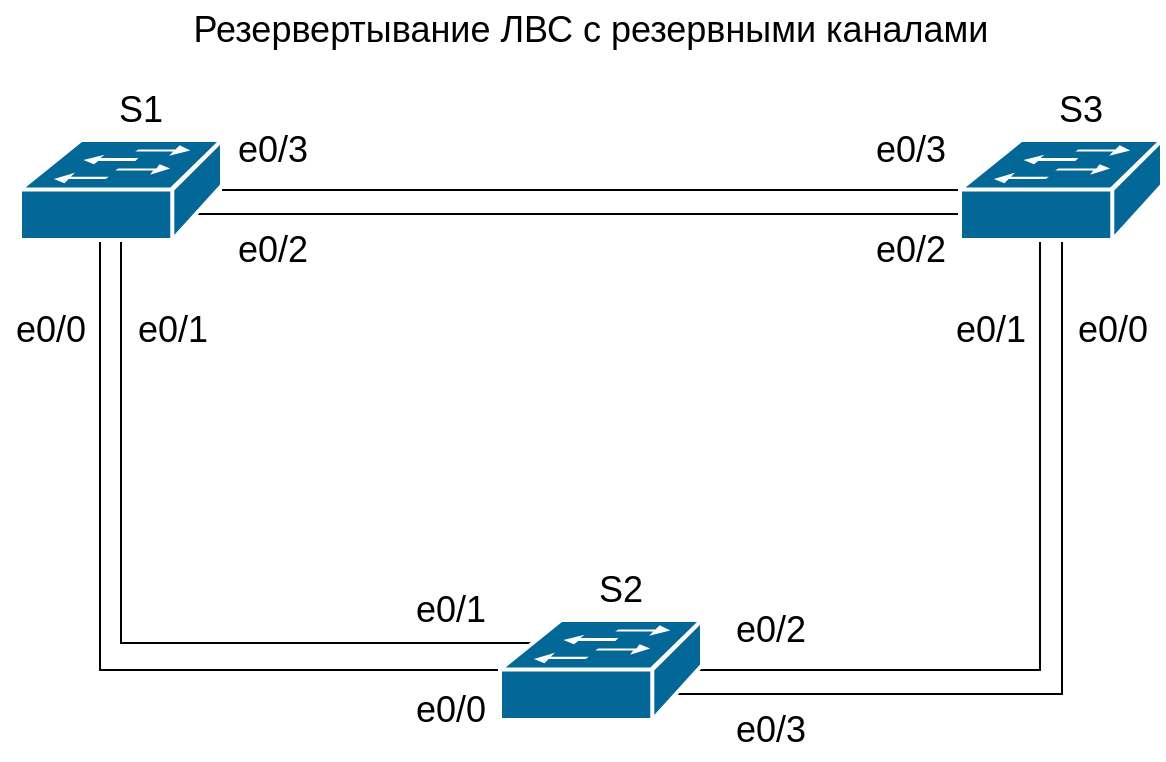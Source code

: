 <mxfile version="14.4.3" type="device"><diagram name="Page-1" id="c37626ed-c26b-45fb-9056-f9ebc6bb27b6"><mxGraphModel dx="868" dy="511" grid="1" gridSize="10" guides="1" tooltips="1" connect="1" arrows="1" fold="1" page="1" pageScale="1" pageWidth="1100" pageHeight="850" background="#ffffff" math="0" shadow="0"><root><mxCell id="0"/><mxCell id="1" parent="0"/><mxCell id="FTELWWvw8FQ9nBUaOJka-4" style="edgeStyle=orthogonalEdgeStyle;rounded=0;orthogonalLoop=1;jettySize=auto;html=1;entryX=0;entryY=0.5;entryDx=0;entryDy=0;entryPerimeter=0;endArrow=none;endFill=0;fontSize=18;" parent="1" source="FTELWWvw8FQ9nBUaOJka-1" target="FTELWWvw8FQ9nBUaOJka-2" edge="1"><mxGeometry relative="1" as="geometry"/></mxCell><mxCell id="FTELWWvw8FQ9nBUaOJka-6" style="edgeStyle=orthogonalEdgeStyle;rounded=0;orthogonalLoop=1;jettySize=auto;html=1;exitX=0.87;exitY=0.74;exitDx=0;exitDy=0;exitPerimeter=0;endArrow=none;endFill=0;entryX=0;entryY=0.5;entryDx=0;entryDy=0;entryPerimeter=0;fontSize=18;" parent="1" source="FTELWWvw8FQ9nBUaOJka-1" target="FTELWWvw8FQ9nBUaOJka-3" edge="1"><mxGeometry relative="1" as="geometry"><mxPoint x="450" y="600" as="targetPoint"/><Array as="points"><mxPoint x="310" y="387"/><mxPoint x="310" y="615"/></Array></mxGeometry></mxCell><mxCell id="FTELWWvw8FQ9nBUaOJka-8" style="edgeStyle=orthogonalEdgeStyle;rounded=0;orthogonalLoop=1;jettySize=auto;html=1;exitX=0.5;exitY=0.98;exitDx=0;exitDy=0;exitPerimeter=0;entryX=0.16;entryY=0.23;entryDx=0;entryDy=0;entryPerimeter=0;endArrow=none;endFill=0;fontSize=18;" parent="1" source="FTELWWvw8FQ9nBUaOJka-1" target="FTELWWvw8FQ9nBUaOJka-3" edge="1"><mxGeometry relative="1" as="geometry"><Array as="points"><mxPoint x="321" y="601"/></Array></mxGeometry></mxCell><mxCell id="FTELWWvw8FQ9nBUaOJka-9" style="edgeStyle=orthogonalEdgeStyle;rounded=0;orthogonalLoop=1;jettySize=auto;html=1;exitX=0.87;exitY=0.74;exitDx=0;exitDy=0;exitPerimeter=0;entryX=0;entryY=0.98;entryDx=0;entryDy=0;entryPerimeter=0;endArrow=none;endFill=0;fontSize=18;" parent="1" source="FTELWWvw8FQ9nBUaOJka-1" target="FTELWWvw8FQ9nBUaOJka-2" edge="1"><mxGeometry relative="1" as="geometry"><Array as="points"><mxPoint x="740" y="387"/></Array></mxGeometry></mxCell><mxCell id="FTELWWvw8FQ9nBUaOJka-1" value="" style="shape=mxgraph.cisco.switches.workgroup_switch;html=1;pointerEvents=1;dashed=0;fillColor=#036897;strokeColor=#ffffff;strokeWidth=2;verticalLabelPosition=bottom;verticalAlign=top;align=center;outlineConnect=0;fontSize=18;" parent="1" vertex="1"><mxGeometry x="270" y="350" width="101" height="50" as="geometry"/></mxCell><mxCell id="FTELWWvw8FQ9nBUaOJka-10" style="edgeStyle=orthogonalEdgeStyle;rounded=0;orthogonalLoop=1;jettySize=auto;html=1;exitX=0.98;exitY=0.5;exitDx=0;exitDy=0;exitPerimeter=0;endArrow=none;endFill=0;fontSize=18;" parent="1" source="FTELWWvw8FQ9nBUaOJka-3" target="FTELWWvw8FQ9nBUaOJka-2" edge="1"><mxGeometry relative="1" as="geometry"><Array as="points"><mxPoint x="780" y="615"/></Array></mxGeometry></mxCell><mxCell id="FTELWWvw8FQ9nBUaOJka-11" style="edgeStyle=orthogonalEdgeStyle;rounded=0;orthogonalLoop=1;jettySize=auto;html=1;exitX=0.87;exitY=0.74;exitDx=0;exitDy=0;exitPerimeter=0;endArrow=none;endFill=0;fontSize=18;" parent="1" source="FTELWWvw8FQ9nBUaOJka-3" edge="1"><mxGeometry relative="1" as="geometry"><mxPoint x="791" y="400" as="targetPoint"/><Array as="points"><mxPoint x="791" y="627"/><mxPoint x="791" y="387"/></Array></mxGeometry></mxCell><mxCell id="FTELWWvw8FQ9nBUaOJka-3" value="" style="shape=mxgraph.cisco.switches.workgroup_switch;html=1;pointerEvents=1;dashed=0;fillColor=#036897;strokeColor=#ffffff;strokeWidth=2;verticalLabelPosition=bottom;verticalAlign=top;align=center;outlineConnect=0;fontSize=18;" parent="1" vertex="1"><mxGeometry x="510" y="590" width="101" height="50" as="geometry"/></mxCell><mxCell id="FTELWWvw8FQ9nBUaOJka-2" value="" style="shape=mxgraph.cisco.switches.workgroup_switch;html=1;pointerEvents=1;dashed=0;fillColor=#036897;strokeColor=#ffffff;strokeWidth=2;verticalLabelPosition=bottom;verticalAlign=top;align=center;outlineConnect=0;fontSize=18;" parent="1" vertex="1"><mxGeometry x="740" y="350" width="101" height="50" as="geometry"/></mxCell><mxCell id="FTELWWvw8FQ9nBUaOJka-13" value="S1" style="text;html=1;align=center;verticalAlign=middle;resizable=0;points=[];autosize=1;fontSize=18;" parent="1" vertex="1"><mxGeometry x="310" y="320" width="40" height="30" as="geometry"/></mxCell><mxCell id="FTELWWvw8FQ9nBUaOJka-14" value="S2" style="text;html=1;align=center;verticalAlign=middle;resizable=0;points=[];autosize=1;fontSize=18;" parent="1" vertex="1"><mxGeometry x="550" y="560" width="40" height="30" as="geometry"/></mxCell><mxCell id="FTELWWvw8FQ9nBUaOJka-15" value="S3" style="text;html=1;align=center;verticalAlign=middle;resizable=0;points=[];autosize=1;fontSize=18;" parent="1" vertex="1"><mxGeometry x="780" y="320" width="40" height="30" as="geometry"/></mxCell><mxCell id="FTELWWvw8FQ9nBUaOJka-16" value="e0/0" style="text;html=1;align=center;verticalAlign=middle;resizable=0;points=[];autosize=1;fontSize=18;" parent="1" vertex="1"><mxGeometry x="260" y="430" width="50" height="30" as="geometry"/></mxCell><mxCell id="FTELWWvw8FQ9nBUaOJka-17" value="e0/3" style="text;html=1;align=center;verticalAlign=middle;resizable=0;points=[];autosize=1;fontSize=18;" parent="1" vertex="1"><mxGeometry x="690" y="340" width="50" height="30" as="geometry"/></mxCell><mxCell id="FTELWWvw8FQ9nBUaOJka-18" value="e0/0" style="text;html=1;align=center;verticalAlign=middle;resizable=0;points=[];autosize=1;fontSize=18;" parent="1" vertex="1"><mxGeometry x="460" y="620" width="50" height="30" as="geometry"/></mxCell><mxCell id="FTELWWvw8FQ9nBUaOJka-19" value="e0/1" style="text;html=1;align=center;verticalAlign=middle;resizable=0;points=[];autosize=1;fontSize=18;" parent="1" vertex="1"><mxGeometry x="460" y="570" width="50" height="30" as="geometry"/></mxCell><mxCell id="FTELWWvw8FQ9nBUaOJka-20" value="e0/2" style="text;html=1;align=center;verticalAlign=middle;resizable=0;points=[];autosize=1;fontSize=18;" parent="1" vertex="1"><mxGeometry x="371" y="390" width="50" height="30" as="geometry"/></mxCell><mxCell id="FTELWWvw8FQ9nBUaOJka-21" value="e0/3" style="text;html=1;align=center;verticalAlign=middle;resizable=0;points=[];autosize=1;fontSize=18;" parent="1" vertex="1"><mxGeometry x="371" y="340" width="50" height="30" as="geometry"/></mxCell><mxCell id="FTELWWvw8FQ9nBUaOJka-22" value="e0/2" style="text;html=1;align=center;verticalAlign=middle;resizable=0;points=[];autosize=1;fontSize=18;" parent="1" vertex="1"><mxGeometry x="620" y="580" width="50" height="30" as="geometry"/></mxCell><mxCell id="FTELWWvw8FQ9nBUaOJka-23" value="e0/3" style="text;html=1;align=center;verticalAlign=middle;resizable=0;points=[];autosize=1;fontSize=18;" parent="1" vertex="1"><mxGeometry x="620" y="630" width="50" height="30" as="geometry"/></mxCell><mxCell id="FTELWWvw8FQ9nBUaOJka-24" value="e0/1" style="text;html=1;align=center;verticalAlign=middle;resizable=0;points=[];autosize=1;fontSize=18;" parent="1" vertex="1"><mxGeometry x="730" y="430" width="50" height="30" as="geometry"/></mxCell><mxCell id="FTELWWvw8FQ9nBUaOJka-25" value="e0/0" style="text;html=1;align=center;verticalAlign=middle;resizable=0;points=[];autosize=1;fontSize=18;" parent="1" vertex="1"><mxGeometry x="791" y="430" width="50" height="30" as="geometry"/></mxCell><mxCell id="FTELWWvw8FQ9nBUaOJka-26" value="e0/2" style="text;html=1;align=center;verticalAlign=middle;resizable=0;points=[];autosize=1;fontSize=18;" parent="1" vertex="1"><mxGeometry x="690" y="390" width="50" height="30" as="geometry"/></mxCell><mxCell id="FTELWWvw8FQ9nBUaOJka-27" value="e0/1" style="text;html=1;align=center;verticalAlign=middle;resizable=0;points=[];autosize=1;fontSize=18;" parent="1" vertex="1"><mxGeometry x="321" y="430" width="50" height="30" as="geometry"/></mxCell><mxCell id="FTELWWvw8FQ9nBUaOJka-28" value="Резервертывание ЛВС с резервными каналами&lt;br&gt;" style="text;html=1;align=center;verticalAlign=middle;resizable=0;points=[];autosize=1;fontSize=18;" parent="1" vertex="1"><mxGeometry x="350" y="280" width="410" height="30" as="geometry"/></mxCell></root></mxGraphModel></diagram></mxfile>